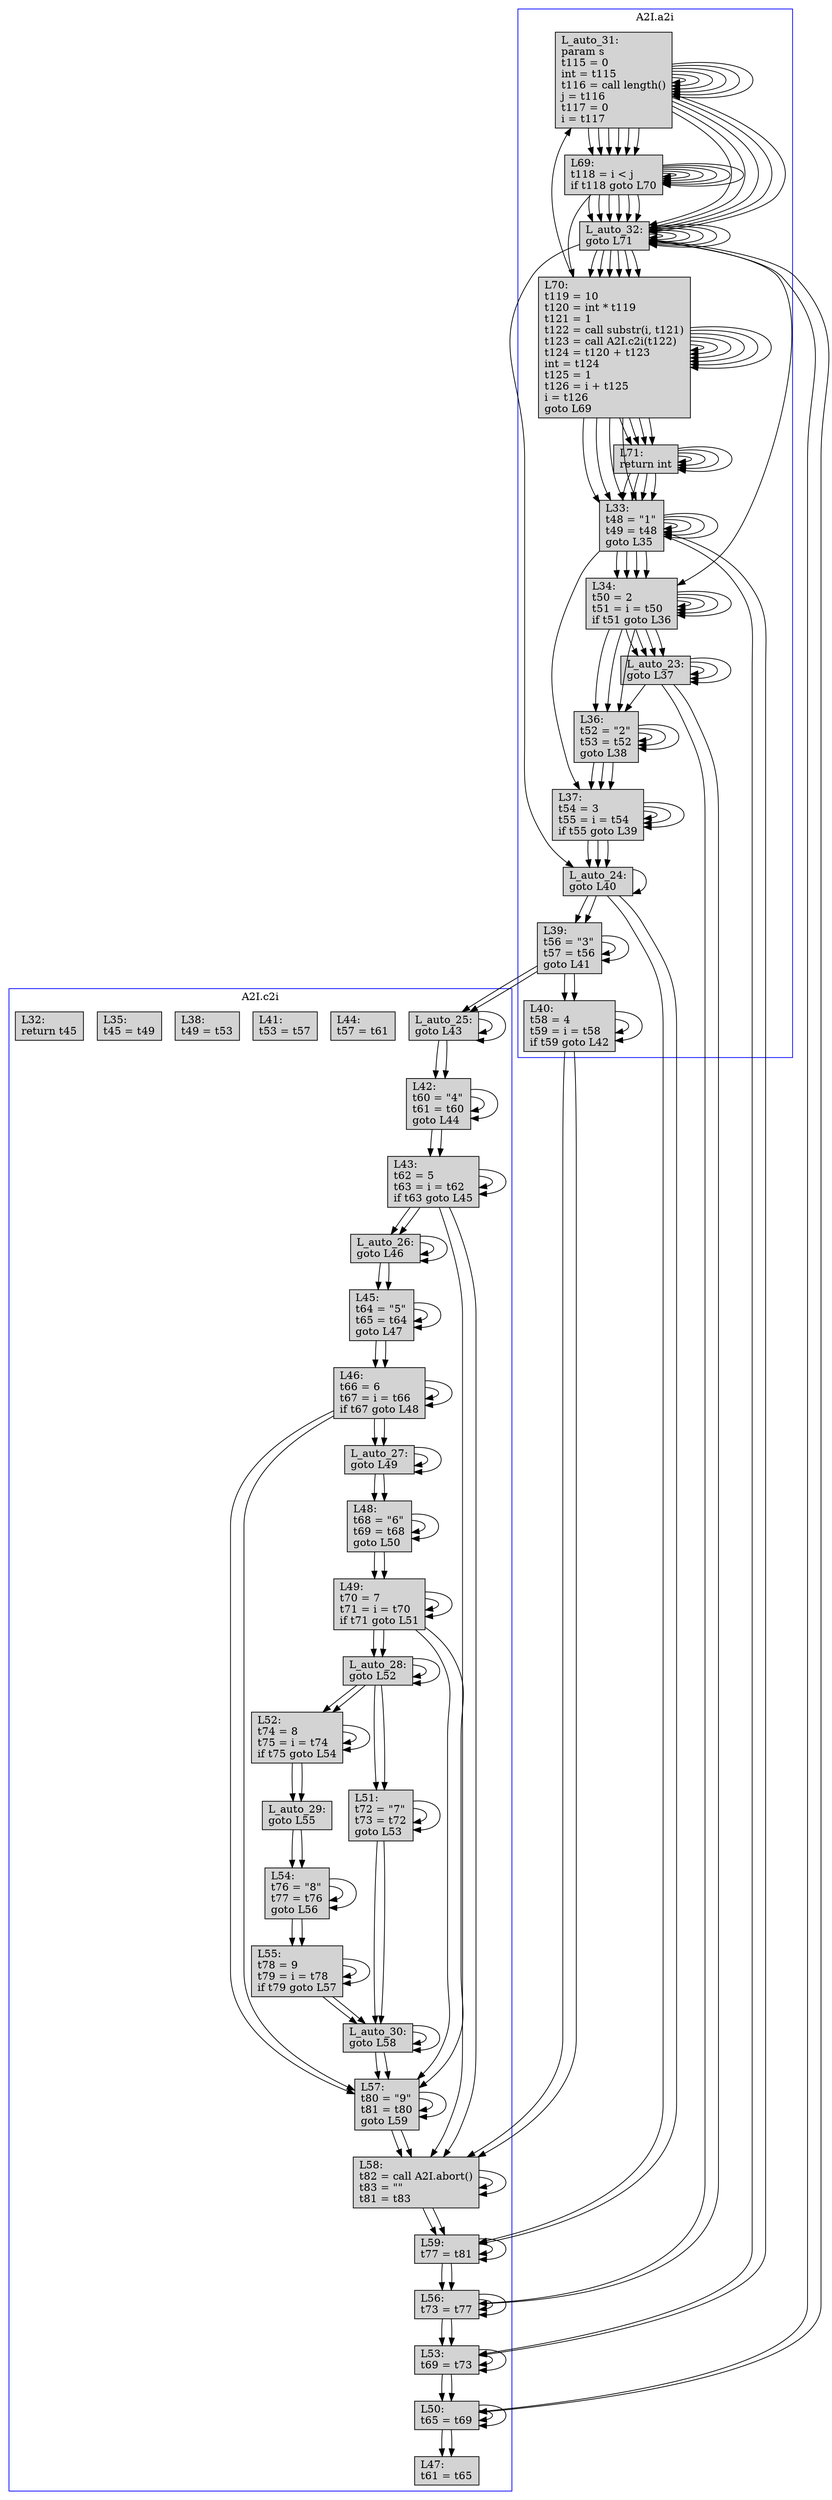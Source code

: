 digraph CFG {
    node [shape=box, style=filled, fillcolor=lightgrey];
    subgraph "cluster_A2I_a2i" {
        label="A2I.a2i";
        color=blue;
    node0 [label="L_auto_0:\lparam s\lt84 = call length()\lt85 = 0\lt86 = t84 = t85\lif t86 goto L60\l"];
    node1 [label="L_auto_1:\lgoto L61\l"];
    node2 [label="L60:\lt87 = 0\lt88 = t87\lgoto L62\l"];
    node3 [label="L61:\lt89 = 0\lt90 = 1\lt91 = call substr(t89, t90)\lt92 = \"-\"\lt93 = t91 = t92\lif t93 goto L63\l"];
    node4 [label="L_auto_2:\lgoto L64\l"];
    node5 [label="L63:\lt94 = 1\lt95 = call length()\lt96 = 1\lt97 = t95 - t96\lt98 = call substr(t94, t97)\lt99 = call A2I.a2i_aux(t98)\lt100 = ~ t99\lt101 = t100\lgoto L65\l"];
    node6 [label="L64:\lt102 = 0\lt103 = 1\lt104 = call substr(t102, t103)\lt105 = \"+\"\lt106 = t104 = t105\lif t106 goto L66\l"];
    node7 [label="L_auto_3:\lgoto L67\l"];
    node8 [label="L66:\lt107 = 1\lt108 = call length()\lt109 = 1\lt110 = t108 - t109\lt111 = call substr(t107, t110)\lt112 = call A2I.a2i_aux(t111)\lt113 = t112\lgoto L68\l"];
    node9 [label="L67:\lt114 = call A2I.a2i_aux(s)\lt113 = t114\l"];
    node10 [label="L68:\lt101 = t113\l"];
    node11 [label="L65:\lt88 = t101\l"];
    node12 [label="L62:\lreturn t88\l"];
    node0 -> node0;
    node0 -> node1;
    node0 -> node2;
    node1 -> node1;
    node1 -> node2;
    node2 -> node2;
    node2 -> node10;
    node2 -> node3;
    node3 -> node3;
    node3 -> node5;
    node3 -> node4;
    node4 -> node4;
    node4 -> node5;
    node5 -> node5;
    node5 -> node9;
    node5 -> node6;
    node6 -> node6;
    node6 -> node8;
    node6 -> node7;
    node7 -> node7;
    node7 -> node8;
    node8 -> node8;
    node8 -> node9;
    node9 -> node9;
    node9 -> node10;
    node10 -> node10;
    }
    subgraph "cluster_A2I_i2a" {
        label="A2I.i2a";
        color=blue;
    node0 [label="L_auto_4:\lparam i\lt127 = 0\lt128 = i = t127\lif t128 goto L72\l"];
    node1 [label="L_auto_5:\lgoto L73\l"];
    node2 [label="L72:\lt129 = \"0\"\lt130 = t129\lgoto L74\l"];
    node3 [label="L73:\lt131 = 0\lt132 = t131 < i\lif t132 goto L75\l"];
    node4 [label="L_auto_6:\lgoto L76\l"];
    node5 [label="L75:\lt133 = call A2I.i2a_aux(i)\lt134 = t133\lgoto L77\l"];
    node6 [label="L76:\lt135 = \"-\"\lt136 = 1\lt137 = ~ t136\lt138 = i * t137\lt139 = call A2I.i2a_aux(t138)\lt140 = call concat(t139)\lt134 = t140\l"];
    node7 [label="L77:\lt130 = t134\l"];
    node8 [label="L74:\lreturn t130\l"];
    node0 -> node0;
    node0 -> node1;
    node0 -> node2;
    node1 -> node1;
    node1 -> node2;
    node2 -> node2;
    node2 -> node6;
    node2 -> node3;
    node3 -> node3;
    node3 -> node5;
    node3 -> node4;
    node4 -> node4;
    node4 -> node5;
    node5 -> node6;
    node5 -> node5;
    node6 -> node6;
    node6 -> node7;
    }
    subgraph "cluster_A2I_i2a_aux" {
        label="A2I.i2a_aux";
        color=blue;
    node0 [label="L_auto_7:\lparam i\lt141 = 0\lt142 = i = t141\lif t142 goto L78\l"];
    node1 [label="L_auto_8:\lgoto L79\l"];
    node2 [label="L78:\lt143 = \"\"\lt144 = t143\lgoto L80\l"];
    node3 [label="L79:\lt145 = 10\lt146 = i / t145\lnext = t146\lt147 = call A2I.i2a_aux(next)\lt148 = 10\lt149 = next * t148\lt150 = i - t149\lt151 = call A2I.i2c(t150)\lt152 = call concat(t151)\lt144 = t152\l"];
    node4 [label="L80:\lreturn t144\l"];
    node0 -> node0;
    node0 -> node1;
    node0 -> node2;
    node1 -> node1;
    node1 -> node2;
    node2 -> node2;
    node2 -> node3;
    node3 -> node3;
    }
    subgraph "cluster_A2I_c2i" {
        label="A2I.c2i";
        color=blue;
    node0 [label="L_auto_9:\lparam char\lt0 = \"0\"\lt1 = char = t0\lif t1 goto L0\l"];
    node1 [label="L_auto_10:\lgoto L1\l"];
    node2 [label="L0:\lt2 = 0\lt3 = t2\lgoto L2\l"];
    node3 [label="L1:\lt4 = \"1\"\lt5 = char = t4\lif t5 goto L3\l"];
    node4 [label="L_auto_11:\lgoto L4\l"];
    node5 [label="L3:\lt6 = 1\lt7 = t6\lgoto L5\l"];
    node6 [label="L4:\lt8 = \"2\"\lt9 = char = t8\lif t9 goto L6\l"];
    node7 [label="L_auto_12:\lgoto L7\l"];
    node8 [label="L6:\lt10 = 2\lt11 = t10\lgoto L8\l"];
    node9 [label="L7:\lt12 = \"3\"\lt13 = char = t12\lif t13 goto L9\l"];
    node10 [label="L_auto_13:\lgoto L10\l"];
    node11 [label="L9:\lt14 = 3\lt15 = t14\lgoto L11\l"];
    node12 [label="L10:\lt16 = \"4\"\lt17 = char = t16\lif t17 goto L12\l"];
    node13 [label="L_auto_14:\lgoto L13\l"];
    node14 [label="L12:\lt18 = 4\lt19 = t18\lgoto L14\l"];
    node15 [label="L13:\lt20 = \"5\"\lt21 = char = t20\lif t21 goto L15\l"];
    node16 [label="L_auto_15:\lgoto L16\l"];
    node17 [label="L15:\lt22 = 5\lt23 = t22\lgoto L17\l"];
    node18 [label="L16:\lt24 = \"6\"\lt25 = char = t24\lif t25 goto L18\l"];
    node19 [label="L_auto_16:\lgoto L19\l"];
    node20 [label="L18:\lt26 = 6\lt27 = t26\lgoto L20\l"];
    node21 [label="L19:\lt28 = \"7\"\lt29 = char = t28\lif t29 goto L21\l"];
    node22 [label="L_auto_17:\lgoto L22\l"];
    node23 [label="L21:\lt30 = 7\lt31 = t30\lgoto L23\l"];
    node24 [label="L22:\lt32 = \"8\"\lt33 = char = t32\lif t33 goto L24\l"];
    node25 [label="L_auto_18:\lgoto L25\l"];
    node26 [label="L24:\lt34 = 8\lt35 = t34\lgoto L26\l"];
    node27 [label="L25:\lt36 = \"9\"\lt37 = char = t36\lif t37 goto L27\l"];
    node28 [label="L_auto_19:\lgoto L28\l"];
    node29 [label="L27:\lt38 = 9\lt39 = t38\lgoto L29\l"];
    node30 [label="L28:\lt40 = call A2I.abort()\lt41 = 0\lt39 = t41\l"];
    node31 [label="L29:\lt35 = t39\l"];
    node32 [label="L26:\lt31 = t35\l"];
    node33 [label="L23:\lt27 = t31\l"];
    node34 [label="L20:\lt23 = t27\l"];
    node35 [label="L17:\lt19 = t23\l"];
    node36 [label="L14:\lt15 = t19\l"];
    node37 [label="L11:\lt11 = t15\l"];
    node38 [label="L8:\lt7 = t11\l"];
    node39 [label="L5:\lt3 = t7\l"];
    node40 [label="L2:\lreturn t3\l"];
    node0 -> node0;
    node0 -> node1;
    node0 -> node2;
    node1 -> node1;
    node1 -> node2;
    node2 -> node2;
    node2 -> node34;
    node2 -> node3;
    node3 -> node3;
    node3 -> node5;
    node3 -> node4;
    node4 -> node4;
    node4 -> node5;
    node5 -> node33;
    node5 -> node5;
    node5 -> node6;
    node6 -> node6;
    node6 -> node8;
    node6 -> node7;
    node7 -> node7;
    node7 -> node32;
    node8 -> node8;
    node8 -> node9;
    node9 -> node10;
    node9 -> node9;
    node10 -> node31;
    node10 -> node11;
    node11 -> node11;
    node11 -> node12;
    node11 -> node13;
    node12 -> node12;
    node12 -> node30;
    node13 -> node13;
    node13 -> node14;
    node14 -> node14;
    node14 -> node15;
    node15 -> node15;
    node15 -> node30;
    node15 -> node16;
    node16 -> node16;
    node16 -> node17;
    node17 -> node17;
    node17 -> node18;
    node18 -> node18;
    node18 -> node29;
    node18 -> node19;
    node19 -> node19;
    node19 -> node20;
    node20 -> node21;
    node20 -> node20;
    node21 -> node29;
    node21 -> node21;
    node21 -> node22;
    node22 -> node22;
    node22 -> node23;
    node22 -> node24;
    node23 -> node23;
    node23 -> node28;
    node24 -> node24;
    node24 -> node25;
    node25 -> node26;
    node26 -> node26;
    node26 -> node27;
    node27 -> node27;
    node27 -> node28;
    node28 -> node28;
    node28 -> node29;
    node29 -> node29;
    node29 -> node30;
    node30 -> node30;
    node30 -> node31;
    node31 -> node31;
    node31 -> node32;
    node32 -> node32;
    node32 -> node33;
    node33 -> node33;
    node33 -> node34;
    node34 -> node34;
    node34 -> node35;
    }
    subgraph "cluster_A2I_i2c" {
        label="A2I.i2c";
        color=blue;
    node0 [label="L_auto_20:\lparam i\lt42 = 0\lt43 = i = t42\lif t43 goto L30\l"];
    node1 [label="L_auto_21:\lgoto L31\l"];
    node2 [label="L30:\lt44 = \"0\"\lt45 = t44\lgoto L32\l"];
    node3 [label="L31:\lt46 = 1\lt47 = i = t46\lif t47 goto L33\l"];
    node4 [label="L_auto_22:\lgoto L34\l"];
    node5 [label="L33:\lt48 = \"1\"\lt49 = t48\lgoto L35\l"];
    node6 [label="L34:\lt50 = 2\lt51 = i = t50\lif t51 goto L36\l"];
    node7 [label="L_auto_23:\lgoto L37\l"];
    node8 [label="L36:\lt52 = \"2\"\lt53 = t52\lgoto L38\l"];
    node9 [label="L37:\lt54 = 3\lt55 = i = t54\lif t55 goto L39\l"];
    node10 [label="L_auto_24:\lgoto L40\l"];
    node11 [label="L39:\lt56 = \"3\"\lt57 = t56\lgoto L41\l"];
    node12 [label="L40:\lt58 = 4\lt59 = i = t58\lif t59 goto L42\l"];
    node13 [label="L_auto_25:\lgoto L43\l"];
    node14 [label="L42:\lt60 = \"4\"\lt61 = t60\lgoto L44\l"];
    node15 [label="L43:\lt62 = 5\lt63 = i = t62\lif t63 goto L45\l"];
    node16 [label="L_auto_26:\lgoto L46\l"];
    node17 [label="L45:\lt64 = \"5\"\lt65 = t64\lgoto L47\l"];
    node18 [label="L46:\lt66 = 6\lt67 = i = t66\lif t67 goto L48\l"];
    node19 [label="L_auto_27:\lgoto L49\l"];
    node20 [label="L48:\lt68 = \"6\"\lt69 = t68\lgoto L50\l"];
    node21 [label="L49:\lt70 = 7\lt71 = i = t70\lif t71 goto L51\l"];
    node22 [label="L_auto_28:\lgoto L52\l"];
    node23 [label="L51:\lt72 = \"7\"\lt73 = t72\lgoto L53\l"];
    node24 [label="L52:\lt74 = 8\lt75 = i = t74\lif t75 goto L54\l"];
    node25 [label="L_auto_29:\lgoto L55\l"];
    node26 [label="L54:\lt76 = \"8\"\lt77 = t76\lgoto L56\l"];
    node27 [label="L55:\lt78 = 9\lt79 = i = t78\lif t79 goto L57\l"];
    node28 [label="L_auto_30:\lgoto L58\l"];
    node29 [label="L57:\lt80 = \"9\"\lt81 = t80\lgoto L59\l"];
    node30 [label="L58:\lt82 = call A2I.abort()\lt83 = \"\"\lt81 = t83\l"];
    node31 [label="L59:\lt77 = t81\l"];
    node32 [label="L56:\lt73 = t77\l"];
    node33 [label="L53:\lt69 = t73\l"];
    node34 [label="L50:\lt65 = t69\l"];
    node35 [label="L47:\lt61 = t65\l"];
    node36 [label="L44:\lt57 = t61\l"];
    node37 [label="L41:\lt53 = t57\l"];
    node38 [label="L38:\lt49 = t53\l"];
    node39 [label="L35:\lt45 = t49\l"];
    node40 [label="L32:\lreturn t45\l"];
    node0 -> node0;
    node0 -> node1;
    node0 -> node2;
    node1 -> node1;
    node1 -> node2;
    node2 -> node2;
    node2 -> node34;
    node2 -> node3;
    node3 -> node3;
    node3 -> node5;
    node3 -> node4;
    node4 -> node4;
    node4 -> node5;
    node5 -> node33;
    node5 -> node5;
    node5 -> node6;
    node6 -> node6;
    node6 -> node8;
    node6 -> node7;
    node7 -> node7;
    node7 -> node32;
    node8 -> node8;
    node8 -> node9;
    node9 -> node10;
    node9 -> node9;
    node10 -> node31;
    node10 -> node11;
    node11 -> node11;
    node11 -> node12;
    node11 -> node13;
    node12 -> node12;
    node12 -> node30;
    node13 -> node13;
    node13 -> node14;
    node14 -> node14;
    node14 -> node15;
    node15 -> node15;
    node15 -> node30;
    node15 -> node16;
    node16 -> node16;
    node16 -> node17;
    node17 -> node17;
    node17 -> node18;
    node18 -> node18;
    node18 -> node29;
    node18 -> node19;
    node19 -> node19;
    node19 -> node20;
    node20 -> node21;
    node20 -> node20;
    node21 -> node29;
    node21 -> node21;
    node21 -> node22;
    node22 -> node22;
    node22 -> node23;
    node22 -> node24;
    node23 -> node23;
    node23 -> node28;
    node24 -> node24;
    node24 -> node25;
    node25 -> node26;
    node26 -> node26;
    node26 -> node27;
    node27 -> node27;
    node27 -> node28;
    node28 -> node28;
    node28 -> node29;
    node29 -> node29;
    node29 -> node30;
    node30 -> node30;
    node30 -> node31;
    node31 -> node31;
    node31 -> node32;
    node32 -> node32;
    node32 -> node33;
    node33 -> node33;
    node33 -> node34;
    node34 -> node34;
    node34 -> node35;
    }
    subgraph "cluster_A2I_a2i_aux" {
        label="A2I.a2i_aux";
        color=blue;
    node0 [label="L_auto_31:\lparam s\lt115 = 0\lint = t115\lt116 = call length()\lj = t116\lt117 = 0\li = t117\l"];
    node1 [label="L69:\lt118 = i < j\lif t118 goto L70\l"];
    node2 [label="L_auto_32:\lgoto L71\l"];
    node3 [label="L70:\lt119 = 10\lt120 = int * t119\lt121 = 1\lt122 = call substr(i, t121)\lt123 = call A2I.c2i(t122)\lt124 = t120 + t123\lint = t124\lt125 = 1\lt126 = i + t125\li = t126\lgoto L69\l"];
    node4 [label="L71:\lreturn int\l"];
    node0 -> node0;
    node0 -> node1;
    node1 -> node1;
    node1 -> node2;
    node1 -> node3;
    node2 -> node2;
    node2 -> node3;
    node3 -> node3;
    node3 -> node0;
    }
}

